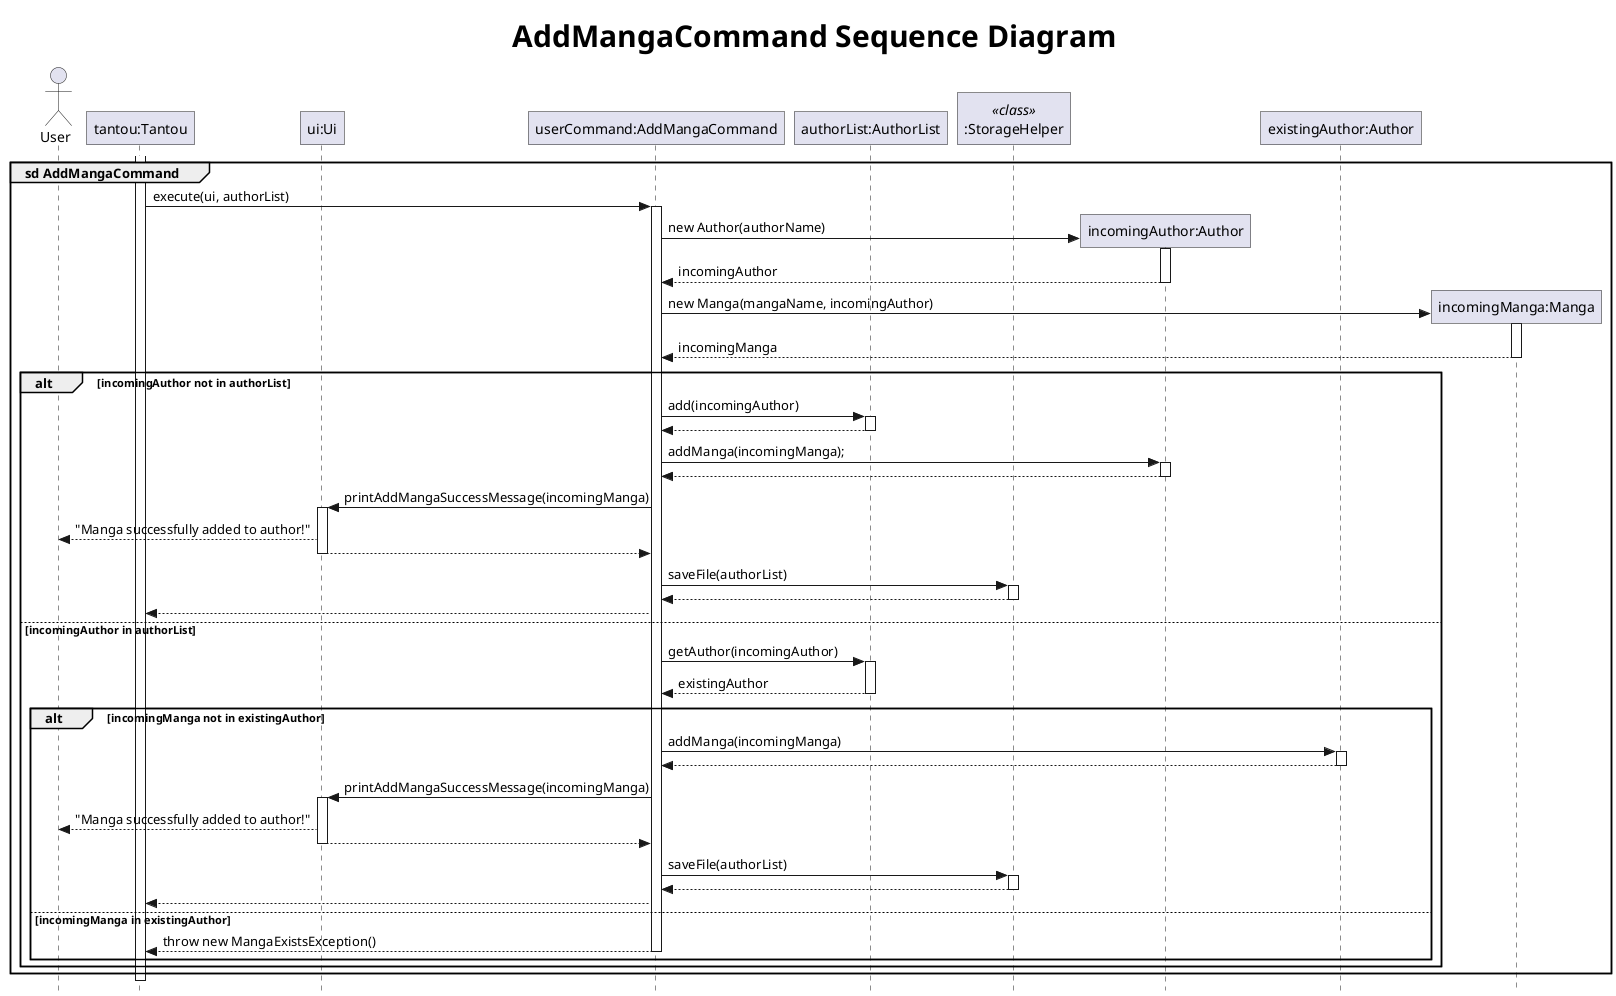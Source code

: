 @startuml
title <size:30> AddMangaCommand Sequence Diagram
hide footbox
skinparam roundCorner 0
skinparam style strictuml

actor User
participant "tantou:Tantou" as tantou
participant "ui:Ui" as ui
participant "userCommand:AddMangaCommand" as userCommand
participant "authorList:AuthorList" as authorList
participant ":StorageHelper" as storage <<class>>
participant "incomingAuthor:Author" as author
participant "existingAuthor:Author" as existingAuthor
participant "incomingManga:Manga" as manga

activate tantou
group sd AddMangaCommand

    tantou -> userCommand : execute(ui, authorList)
    activate userCommand

    create author
    userCommand -> author : new Author(authorName)
    activate author
    author --> userCommand : incomingAuthor
    deactivate author

    create manga
    userCommand -> manga : new Manga(mangaName, incomingAuthor)
    activate manga
    manga --> userCommand : incomingManga
    deactivate manga

    alt incomingAuthor not in authorList
        userCommand -> authorList : add(incomingAuthor)
        activate authorList
        authorList --> userCommand
        deactivate authorList

        userCommand -> author : addManga(incomingManga);
        activate author
        author --> userCommand
        deactivate author

        userCommand -> ui : printAddMangaSuccessMessage(incomingManga)
        activate ui
        ui --> User : "Manga successfully added to author!"
        ui --> userCommand
        deactivate ui

        userCommand -> storage : saveFile(authorList)
        activate storage
        storage --> userCommand
        deactivate storage
        userCommand --> tantou

    else incomingAuthor in authorList
        userCommand -> authorList : getAuthor(incomingAuthor)
        activate authorList
        authorList --> userCommand : existingAuthor
        deactivate authorList

        alt incomingManga not in existingAuthor
            userCommand -> existingAuthor : addManga(incomingManga)
            activate existingAuthor
            existingAuthor --> userCommand
            deactivate existingAuthor

            userCommand -> ui : printAddMangaSuccessMessage(incomingManga)
            activate ui
            ui --> User : "Manga successfully added to author!"
            ui --> userCommand
            deactivate ui

            userCommand -> storage : saveFile(authorList)
            activate storage
            storage --> userCommand
            deactivate storage
            userCommand --> tantou
        else incomingManga in existingAuthor
            userCommand --> tantou : throw new MangaExistsException()
            deactivate userCommand
        end
    end
end
deactivate tantou
@enduml